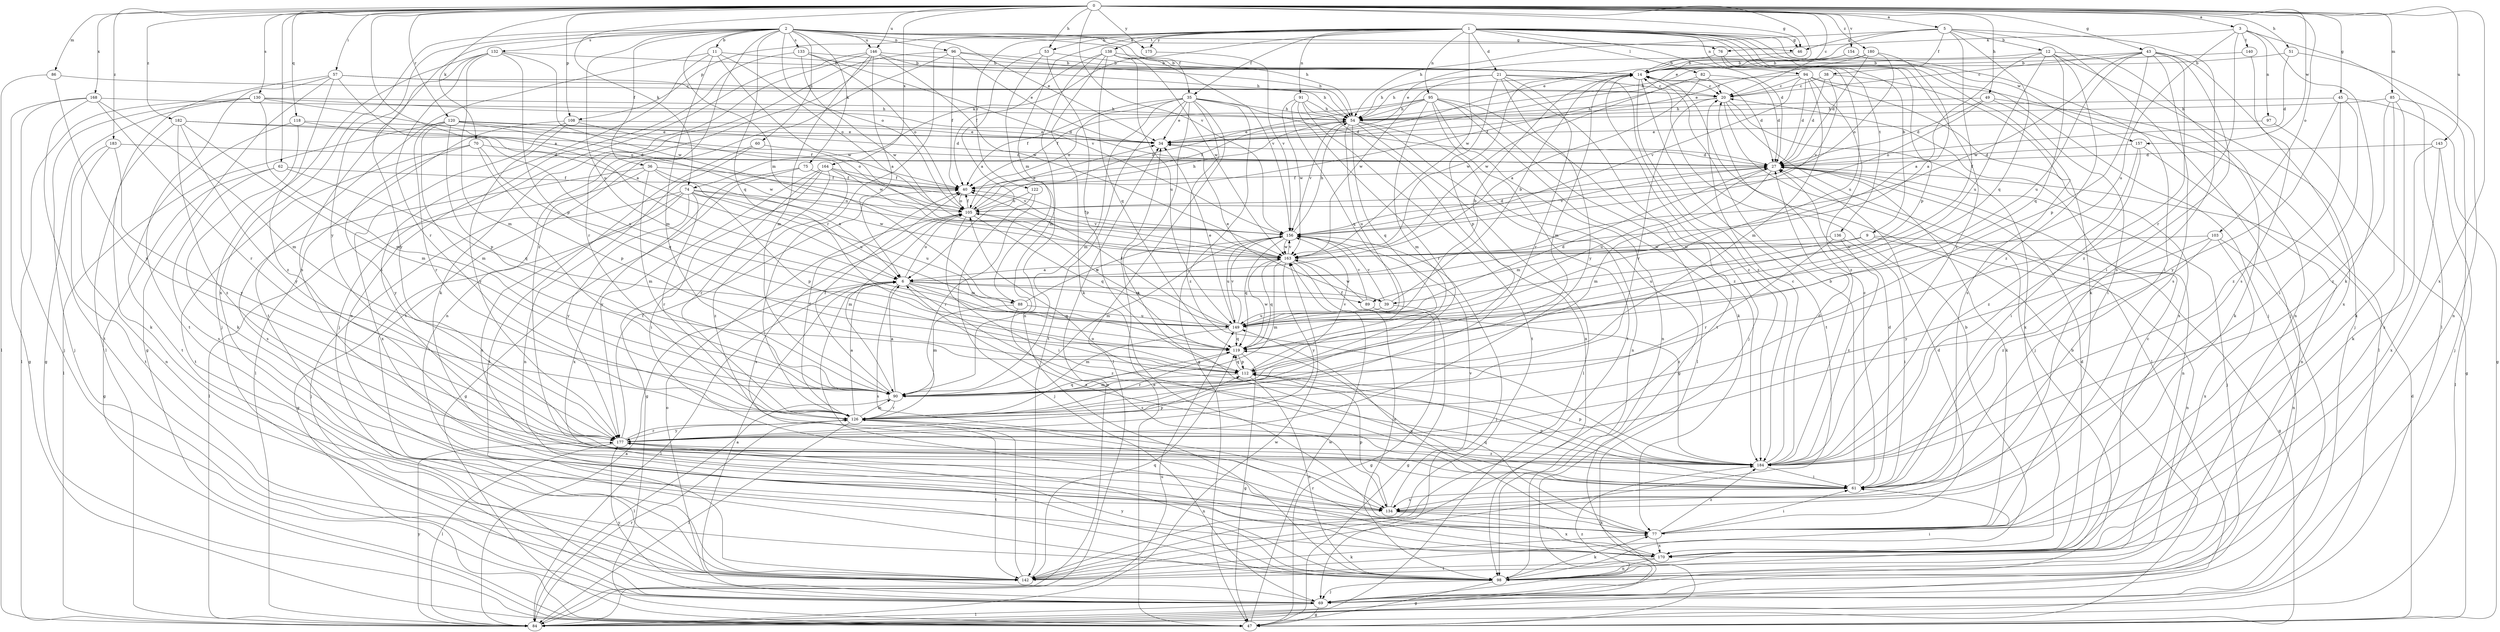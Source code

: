 strict digraph  {
0;
1;
2;
3;
5;
6;
9;
11;
12;
14;
20;
21;
27;
34;
35;
36;
38;
39;
40;
43;
45;
46;
47;
49;
51;
53;
54;
57;
60;
61;
62;
69;
70;
74;
75;
76;
77;
82;
84;
85;
86;
88;
89;
90;
91;
94;
95;
96;
97;
98;
103;
105;
108;
112;
118;
119;
120;
122;
126;
130;
132;
133;
134;
136;
138;
140;
142;
143;
146;
149;
154;
156;
157;
163;
164;
168;
170;
175;
177;
180;
182;
183;
184;
0 -> 3  [label=a];
0 -> 5  [label=a];
0 -> 6  [label=a];
0 -> 20  [label=c];
0 -> 34  [label=e];
0 -> 43  [label=g];
0 -> 45  [label=g];
0 -> 46  [label=g];
0 -> 49  [label=h];
0 -> 51  [label=h];
0 -> 53  [label=h];
0 -> 57  [label=i];
0 -> 62  [label=j];
0 -> 70  [label=k];
0 -> 74  [label=k];
0 -> 85  [label=m];
0 -> 86  [label=m];
0 -> 103  [label=o];
0 -> 108  [label=p];
0 -> 118  [label=q];
0 -> 120  [label=r];
0 -> 130  [label=s];
0 -> 143  [label=u];
0 -> 146  [label=u];
0 -> 154  [label=v];
0 -> 156  [label=v];
0 -> 157  [label=w];
0 -> 164  [label=x];
0 -> 168  [label=x];
0 -> 170  [label=x];
0 -> 175  [label=y];
0 -> 180  [label=z];
0 -> 182  [label=z];
0 -> 183  [label=z];
1 -> 9  [label=b];
1 -> 21  [label=d];
1 -> 27  [label=d];
1 -> 35  [label=f];
1 -> 46  [label=g];
1 -> 53  [label=h];
1 -> 69  [label=j];
1 -> 74  [label=k];
1 -> 82  [label=l];
1 -> 88  [label=m];
1 -> 91  [label=n];
1 -> 94  [label=n];
1 -> 95  [label=n];
1 -> 108  [label=p];
1 -> 112  [label=p];
1 -> 122  [label=r];
1 -> 126  [label=r];
1 -> 136  [label=t];
1 -> 138  [label=t];
1 -> 157  [label=w];
1 -> 163  [label=w];
1 -> 175  [label=y];
1 -> 184  [label=z];
2 -> 11  [label=b];
2 -> 34  [label=e];
2 -> 35  [label=f];
2 -> 36  [label=f];
2 -> 46  [label=g];
2 -> 54  [label=h];
2 -> 60  [label=i];
2 -> 75  [label=k];
2 -> 76  [label=k];
2 -> 88  [label=m];
2 -> 96  [label=n];
2 -> 105  [label=o];
2 -> 119  [label=q];
2 -> 132  [label=s];
2 -> 133  [label=s];
2 -> 134  [label=s];
2 -> 146  [label=u];
2 -> 149  [label=u];
2 -> 170  [label=x];
2 -> 177  [label=y];
2 -> 184  [label=z];
3 -> 76  [label=k];
3 -> 77  [label=k];
3 -> 84  [label=l];
3 -> 97  [label=n];
3 -> 126  [label=r];
3 -> 140  [label=t];
3 -> 149  [label=u];
5 -> 12  [label=b];
5 -> 34  [label=e];
5 -> 38  [label=f];
5 -> 39  [label=f];
5 -> 46  [label=g];
5 -> 54  [label=h];
5 -> 69  [label=j];
5 -> 119  [label=q];
5 -> 134  [label=s];
6 -> 39  [label=f];
6 -> 84  [label=l];
6 -> 88  [label=m];
6 -> 89  [label=m];
6 -> 105  [label=o];
6 -> 119  [label=q];
6 -> 134  [label=s];
6 -> 184  [label=z];
9 -> 47  [label=g];
9 -> 89  [label=m];
9 -> 98  [label=n];
9 -> 149  [label=u];
9 -> 163  [label=w];
11 -> 14  [label=b];
11 -> 61  [label=i];
11 -> 90  [label=m];
11 -> 105  [label=o];
11 -> 142  [label=t];
11 -> 163  [label=w];
12 -> 6  [label=a];
12 -> 14  [label=b];
12 -> 69  [label=j];
12 -> 98  [label=n];
12 -> 119  [label=q];
12 -> 149  [label=u];
12 -> 184  [label=z];
14 -> 20  [label=c];
14 -> 27  [label=d];
14 -> 54  [label=h];
14 -> 69  [label=j];
14 -> 90  [label=m];
14 -> 142  [label=t];
14 -> 163  [label=w];
14 -> 184  [label=z];
20 -> 54  [label=h];
20 -> 69  [label=j];
20 -> 84  [label=l];
20 -> 126  [label=r];
20 -> 170  [label=x];
21 -> 20  [label=c];
21 -> 54  [label=h];
21 -> 112  [label=p];
21 -> 126  [label=r];
21 -> 142  [label=t];
21 -> 163  [label=w];
21 -> 177  [label=y];
21 -> 184  [label=z];
27 -> 40  [label=f];
27 -> 69  [label=j];
27 -> 77  [label=k];
27 -> 90  [label=m];
27 -> 98  [label=n];
27 -> 149  [label=u];
27 -> 156  [label=v];
34 -> 27  [label=d];
35 -> 27  [label=d];
35 -> 34  [label=e];
35 -> 40  [label=f];
35 -> 47  [label=g];
35 -> 54  [label=h];
35 -> 61  [label=i];
35 -> 84  [label=l];
35 -> 90  [label=m];
35 -> 105  [label=o];
35 -> 142  [label=t];
35 -> 184  [label=z];
36 -> 6  [label=a];
36 -> 40  [label=f];
36 -> 84  [label=l];
36 -> 90  [label=m];
36 -> 134  [label=s];
36 -> 149  [label=u];
38 -> 20  [label=c];
38 -> 27  [label=d];
38 -> 134  [label=s];
38 -> 156  [label=v];
39 -> 14  [label=b];
39 -> 34  [label=e];
39 -> 47  [label=g];
39 -> 149  [label=u];
39 -> 156  [label=v];
40 -> 105  [label=o];
43 -> 14  [label=b];
43 -> 20  [label=c];
43 -> 61  [label=i];
43 -> 112  [label=p];
43 -> 134  [label=s];
43 -> 149  [label=u];
43 -> 163  [label=w];
43 -> 170  [label=x];
43 -> 184  [label=z];
45 -> 47  [label=g];
45 -> 54  [label=h];
45 -> 61  [label=i];
45 -> 177  [label=y];
45 -> 184  [label=z];
46 -> 34  [label=e];
47 -> 14  [label=b];
47 -> 27  [label=d];
47 -> 34  [label=e];
47 -> 163  [label=w];
49 -> 27  [label=d];
49 -> 54  [label=h];
49 -> 61  [label=i];
49 -> 77  [label=k];
49 -> 105  [label=o];
51 -> 14  [label=b];
51 -> 27  [label=d];
51 -> 98  [label=n];
53 -> 6  [label=a];
53 -> 14  [label=b];
53 -> 98  [label=n];
53 -> 112  [label=p];
54 -> 34  [label=e];
54 -> 40  [label=f];
54 -> 47  [label=g];
54 -> 84  [label=l];
54 -> 98  [label=n];
54 -> 119  [label=q];
54 -> 149  [label=u];
54 -> 156  [label=v];
57 -> 6  [label=a];
57 -> 20  [label=c];
57 -> 47  [label=g];
57 -> 54  [label=h];
57 -> 84  [label=l];
57 -> 142  [label=t];
57 -> 184  [label=z];
60 -> 27  [label=d];
60 -> 98  [label=n];
60 -> 142  [label=t];
61 -> 6  [label=a];
61 -> 14  [label=b];
61 -> 20  [label=c];
61 -> 27  [label=d];
61 -> 112  [label=p];
61 -> 134  [label=s];
62 -> 40  [label=f];
62 -> 47  [label=g];
62 -> 119  [label=q];
62 -> 134  [label=s];
69 -> 6  [label=a];
69 -> 47  [label=g];
69 -> 84  [label=l];
69 -> 105  [label=o];
69 -> 177  [label=y];
69 -> 184  [label=z];
70 -> 27  [label=d];
70 -> 112  [label=p];
70 -> 119  [label=q];
70 -> 142  [label=t];
70 -> 177  [label=y];
74 -> 47  [label=g];
74 -> 69  [label=j];
74 -> 105  [label=o];
74 -> 112  [label=p];
74 -> 126  [label=r];
74 -> 134  [label=s];
74 -> 149  [label=u];
74 -> 163  [label=w];
74 -> 177  [label=y];
75 -> 40  [label=f];
75 -> 47  [label=g];
75 -> 170  [label=x];
76 -> 14  [label=b];
76 -> 77  [label=k];
76 -> 149  [label=u];
77 -> 27  [label=d];
77 -> 61  [label=i];
77 -> 119  [label=q];
77 -> 149  [label=u];
77 -> 170  [label=x];
77 -> 184  [label=z];
82 -> 6  [label=a];
82 -> 20  [label=c];
82 -> 27  [label=d];
82 -> 163  [label=w];
84 -> 6  [label=a];
84 -> 34  [label=e];
84 -> 126  [label=r];
84 -> 149  [label=u];
84 -> 163  [label=w];
84 -> 177  [label=y];
85 -> 54  [label=h];
85 -> 69  [label=j];
85 -> 77  [label=k];
85 -> 170  [label=x];
85 -> 184  [label=z];
86 -> 20  [label=c];
86 -> 84  [label=l];
86 -> 177  [label=y];
88 -> 90  [label=m];
88 -> 134  [label=s];
88 -> 149  [label=u];
88 -> 156  [label=v];
89 -> 47  [label=g];
89 -> 156  [label=v];
89 -> 163  [label=w];
90 -> 6  [label=a];
90 -> 40  [label=f];
90 -> 84  [label=l];
90 -> 126  [label=r];
91 -> 54  [label=h];
91 -> 98  [label=n];
91 -> 119  [label=q];
91 -> 126  [label=r];
91 -> 142  [label=t];
91 -> 163  [label=w];
94 -> 20  [label=c];
94 -> 27  [label=d];
94 -> 40  [label=f];
94 -> 84  [label=l];
94 -> 90  [label=m];
94 -> 156  [label=v];
94 -> 170  [label=x];
94 -> 184  [label=z];
95 -> 40  [label=f];
95 -> 54  [label=h];
95 -> 77  [label=k];
95 -> 84  [label=l];
95 -> 90  [label=m];
95 -> 98  [label=n];
95 -> 105  [label=o];
95 -> 142  [label=t];
95 -> 184  [label=z];
96 -> 14  [label=b];
96 -> 34  [label=e];
96 -> 40  [label=f];
96 -> 54  [label=h];
96 -> 126  [label=r];
96 -> 142  [label=t];
97 -> 34  [label=e];
97 -> 47  [label=g];
98 -> 14  [label=b];
98 -> 47  [label=g];
98 -> 69  [label=j];
98 -> 77  [label=k];
98 -> 177  [label=y];
103 -> 98  [label=n];
103 -> 163  [label=w];
103 -> 170  [label=x];
103 -> 177  [label=y];
103 -> 184  [label=z];
105 -> 34  [label=e];
105 -> 40  [label=f];
105 -> 54  [label=h];
105 -> 61  [label=i];
105 -> 90  [label=m];
105 -> 119  [label=q];
105 -> 134  [label=s];
105 -> 156  [label=v];
108 -> 34  [label=e];
108 -> 84  [label=l];
108 -> 163  [label=w];
108 -> 170  [label=x];
108 -> 177  [label=y];
112 -> 90  [label=m];
112 -> 98  [label=n];
112 -> 119  [label=q];
112 -> 156  [label=v];
118 -> 34  [label=e];
118 -> 77  [label=k];
118 -> 142  [label=t];
118 -> 149  [label=u];
119 -> 47  [label=g];
119 -> 112  [label=p];
119 -> 126  [label=r];
119 -> 163  [label=w];
120 -> 27  [label=d];
120 -> 34  [label=e];
120 -> 84  [label=l];
120 -> 90  [label=m];
120 -> 105  [label=o];
120 -> 112  [label=p];
120 -> 126  [label=r];
120 -> 163  [label=w];
122 -> 69  [label=j];
122 -> 105  [label=o];
122 -> 126  [label=r];
126 -> 6  [label=a];
126 -> 40  [label=f];
126 -> 84  [label=l];
126 -> 90  [label=m];
126 -> 119  [label=q];
126 -> 142  [label=t];
126 -> 177  [label=y];
130 -> 27  [label=d];
130 -> 47  [label=g];
130 -> 54  [label=h];
130 -> 69  [label=j];
130 -> 84  [label=l];
130 -> 90  [label=m];
130 -> 105  [label=o];
132 -> 14  [label=b];
132 -> 69  [label=j];
132 -> 90  [label=m];
132 -> 112  [label=p];
132 -> 126  [label=r];
132 -> 163  [label=w];
132 -> 177  [label=y];
133 -> 14  [label=b];
133 -> 98  [label=n];
133 -> 105  [label=o];
133 -> 156  [label=v];
133 -> 163  [label=w];
134 -> 77  [label=k];
134 -> 112  [label=p];
134 -> 156  [label=v];
134 -> 170  [label=x];
136 -> 61  [label=i];
136 -> 126  [label=r];
136 -> 163  [label=w];
136 -> 184  [label=z];
138 -> 14  [label=b];
138 -> 40  [label=f];
138 -> 77  [label=k];
138 -> 90  [label=m];
138 -> 119  [label=q];
138 -> 149  [label=u];
138 -> 156  [label=v];
138 -> 163  [label=w];
140 -> 14  [label=b];
140 -> 134  [label=s];
142 -> 20  [label=c];
142 -> 61  [label=i];
142 -> 77  [label=k];
142 -> 119  [label=q];
142 -> 126  [label=r];
143 -> 27  [label=d];
143 -> 77  [label=k];
143 -> 84  [label=l];
143 -> 170  [label=x];
146 -> 6  [label=a];
146 -> 14  [label=b];
146 -> 54  [label=h];
146 -> 69  [label=j];
146 -> 77  [label=k];
146 -> 90  [label=m];
146 -> 98  [label=n];
146 -> 163  [label=w];
149 -> 14  [label=b];
149 -> 27  [label=d];
149 -> 34  [label=e];
149 -> 40  [label=f];
149 -> 90  [label=m];
149 -> 105  [label=o];
149 -> 119  [label=q];
149 -> 156  [label=v];
154 -> 14  [label=b];
154 -> 54  [label=h];
154 -> 61  [label=i];
156 -> 27  [label=d];
156 -> 40  [label=f];
156 -> 54  [label=h];
156 -> 69  [label=j];
156 -> 90  [label=m];
156 -> 119  [label=q];
156 -> 149  [label=u];
156 -> 163  [label=w];
157 -> 27  [label=d];
157 -> 61  [label=i];
157 -> 98  [label=n];
157 -> 184  [label=z];
163 -> 6  [label=a];
163 -> 90  [label=m];
163 -> 98  [label=n];
163 -> 119  [label=q];
163 -> 156  [label=v];
163 -> 177  [label=y];
163 -> 184  [label=z];
164 -> 40  [label=f];
164 -> 47  [label=g];
164 -> 61  [label=i];
164 -> 126  [label=r];
164 -> 156  [label=v];
164 -> 177  [label=y];
164 -> 184  [label=z];
168 -> 47  [label=g];
168 -> 54  [label=h];
168 -> 69  [label=j];
168 -> 90  [label=m];
168 -> 126  [label=r];
168 -> 142  [label=t];
170 -> 6  [label=a];
170 -> 27  [label=d];
170 -> 98  [label=n];
170 -> 126  [label=r];
170 -> 142  [label=t];
175 -> 156  [label=v];
177 -> 40  [label=f];
177 -> 84  [label=l];
177 -> 98  [label=n];
177 -> 112  [label=p];
177 -> 126  [label=r];
177 -> 184  [label=z];
180 -> 6  [label=a];
180 -> 14  [label=b];
180 -> 27  [label=d];
180 -> 34  [label=e];
180 -> 105  [label=o];
182 -> 34  [label=e];
182 -> 40  [label=f];
182 -> 77  [label=k];
182 -> 90  [label=m];
182 -> 177  [label=y];
182 -> 184  [label=z];
183 -> 27  [label=d];
183 -> 98  [label=n];
183 -> 142  [label=t];
183 -> 177  [label=y];
184 -> 20  [label=c];
184 -> 27  [label=d];
184 -> 61  [label=i];
184 -> 105  [label=o];
184 -> 112  [label=p];
}
